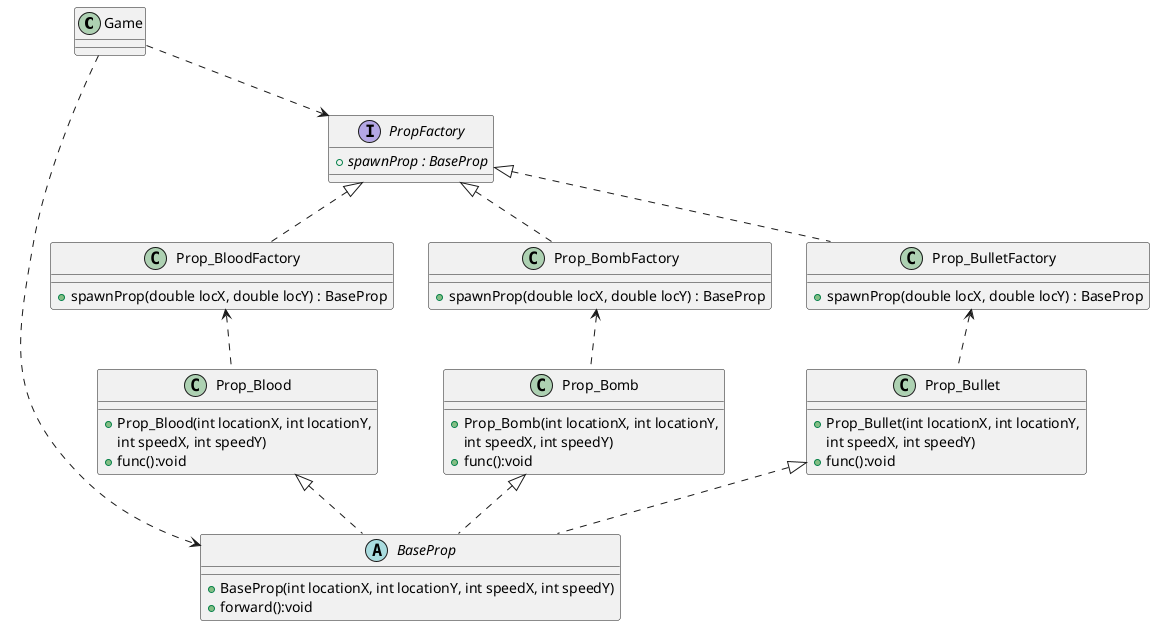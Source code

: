 @startuml
'https://plantuml.com/class-diagram

@startuml
'https://plantuml.com/component-diagram

class Game

abstract class BaseProp
{
    + BaseProp(int locationX, int locationY, int speedX, int speedY)
    + forward():void
}
Game ..> BaseProp

interface PropFactory {
    + {abstract} spawnProp : BaseProp
}
Game ..> PropFactory

class Prop_BloodFactory {
    + spawnProp(double locX, double locY) : BaseProp
}
PropFactory <|.. Prop_BloodFactory
Prop_BloodFactory <.. Prop_Blood

class Prop_BombFactory {
    + spawnProp(double locX, double locY) : BaseProp
}
PropFactory <|.. Prop_BombFactory
Prop_BombFactory <.. Prop_Bomb

class Prop_BulletFactory {
    + spawnProp(double locX, double locY) : BaseProp
}
PropFactory <|.. Prop_BulletFactory
Prop_BulletFactory <.. Prop_Bullet

class Prop_Blood {
    + Prop_Blood(int locationX, int locationY,
     int speedX, int speedY)
    + func():void
}
Prop_Blood <|.. BaseProp

class Prop_Bullet {
    + Prop_Bullet(int locationX, int locationY,
     int speedX, int speedY)
    + func():void
}
Prop_Bullet <|.. BaseProp

class Prop_Bomb {
    + Prop_Bomb(int locationX, int locationY,
     int speedX, int speedY)
    + func():void
}
Prop_Bomb <|.. BaseProp




@enduml